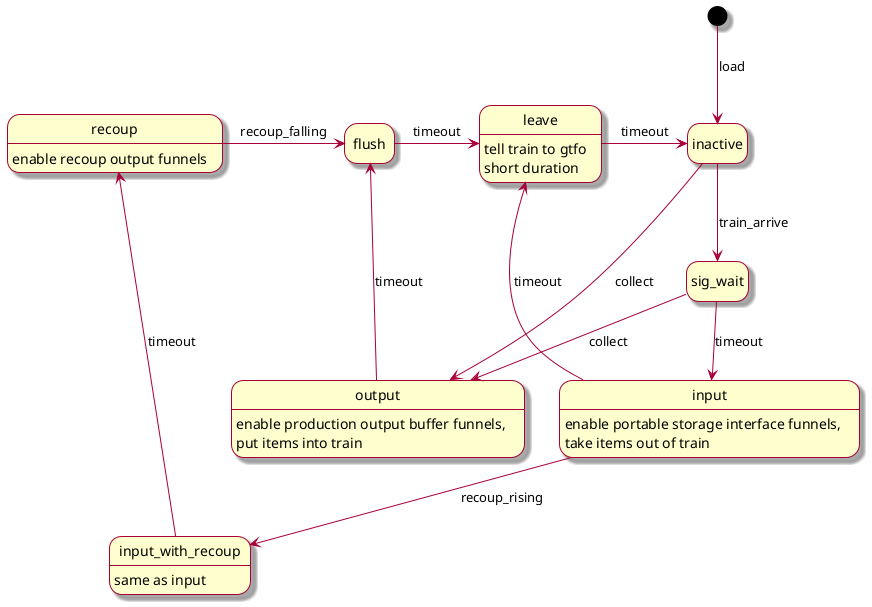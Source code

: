@startuml
skin rose
hide empty description

state inactive

state input : enable portable storage interface funnels, \ntake items out of train
state output : enable production output buffer funnels, \nput items into train
state input_with_recoup : same as input
state recoup : enable recoup output funnels
state leave : tell train to gtfo\nshort duration

[*] --> inactive : load
inactive --> output : collect
inactive --> sig_wait : train_arrive
sig_wait --> input : timeout
sig_wait --> output : collect
input --> input_with_recoup : recoup_rising
input_with_recoup --> recoup : timeout
input --> leave: timeout
recoup -> flush : recoup_falling
flush -> leave : timeout
output --> flush : timeout

leave -> inactive : timeout
@enduml